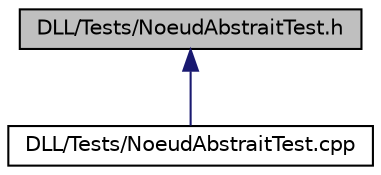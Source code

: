 digraph "DLL/Tests/NoeudAbstraitTest.h"
{
  edge [fontname="Helvetica",fontsize="10",labelfontname="Helvetica",labelfontsize="10"];
  node [fontname="Helvetica",fontsize="10",shape=record];
  Node1 [label="DLL/Tests/NoeudAbstraitTest.h",height=0.2,width=0.4,color="black", fillcolor="grey75", style="filled", fontcolor="black"];
  Node1 -> Node2 [dir="back",color="midnightblue",fontsize="10",style="solid",fontname="Helvetica"];
  Node2 [label="DLL/Tests/NoeudAbstraitTest.cpp",height=0.2,width=0.4,color="black", fillcolor="white", style="filled",URL="$dc/d80/_noeud_abstrait_test_8cpp.html"];
}
